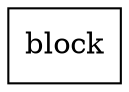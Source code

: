 digraph body_c {
    block [op_type="block",
           shape=box, 
           input=yes,
           output=yes];

    block;
}